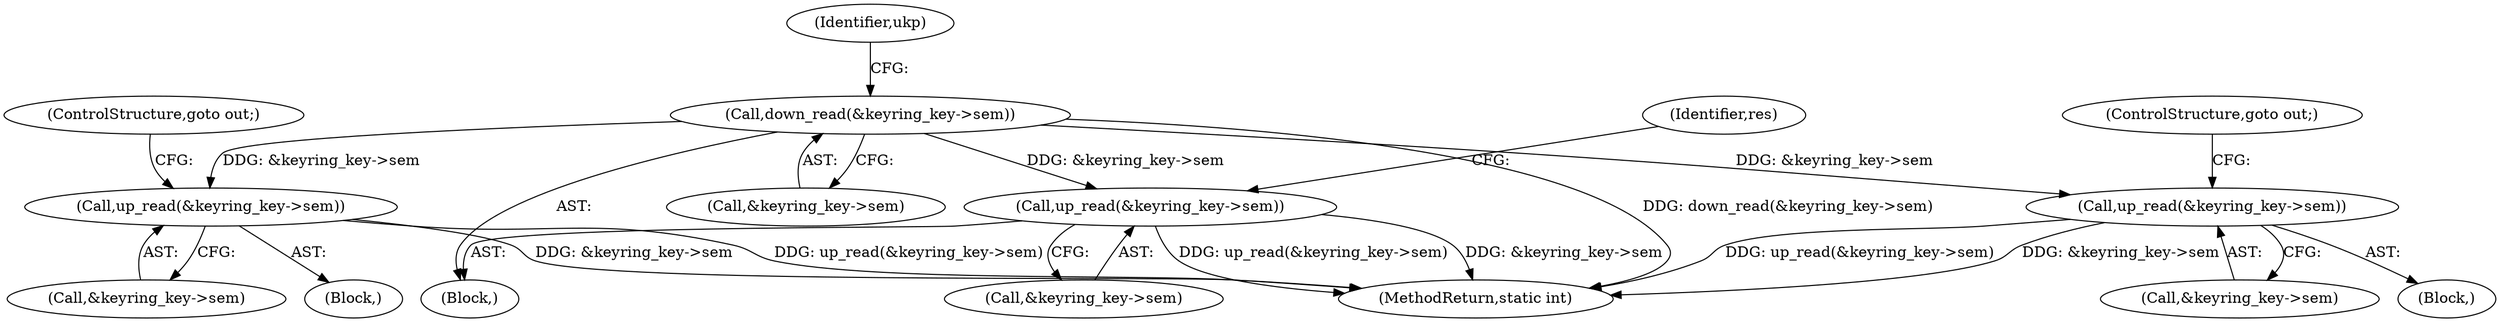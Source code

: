 digraph "0_linux_1b53cf9815bb4744958d41f3795d5d5a1d365e2d_4@API" {
"1000155" [label="(Call,down_read(&keyring_key->sem))"];
"1000176" [label="(Call,up_read(&keyring_key->sem))"];
"1000204" [label="(Call,up_read(&keyring_key->sem))"];
"1000220" [label="(Call,up_read(&keyring_key->sem))"];
"1000209" [label="(ControlStructure,goto out;)"];
"1000204" [label="(Call,up_read(&keyring_key->sem))"];
"1000205" [label="(Call,&keyring_key->sem)"];
"1000161" [label="(Identifier,ukp)"];
"1000155" [label="(Call,down_read(&keyring_key->sem))"];
"1000177" [label="(Call,&keyring_key->sem)"];
"1000176" [label="(Call,up_read(&keyring_key->sem))"];
"1000226" [label="(Identifier,res)"];
"1000156" [label="(Call,&keyring_key->sem)"];
"1000105" [label="(Block,)"];
"1000181" [label="(ControlStructure,goto out;)"];
"1000220" [label="(Call,up_read(&keyring_key->sem))"];
"1000221" [label="(Call,&keyring_key->sem)"];
"1000240" [label="(MethodReturn,static int)"];
"1000171" [label="(Block,)"];
"1000199" [label="(Block,)"];
"1000155" -> "1000105"  [label="AST: "];
"1000155" -> "1000156"  [label="CFG: "];
"1000156" -> "1000155"  [label="AST: "];
"1000161" -> "1000155"  [label="CFG: "];
"1000155" -> "1000240"  [label="DDG: down_read(&keyring_key->sem)"];
"1000155" -> "1000176"  [label="DDG: &keyring_key->sem"];
"1000155" -> "1000204"  [label="DDG: &keyring_key->sem"];
"1000155" -> "1000220"  [label="DDG: &keyring_key->sem"];
"1000176" -> "1000171"  [label="AST: "];
"1000176" -> "1000177"  [label="CFG: "];
"1000177" -> "1000176"  [label="AST: "];
"1000181" -> "1000176"  [label="CFG: "];
"1000176" -> "1000240"  [label="DDG: up_read(&keyring_key->sem)"];
"1000176" -> "1000240"  [label="DDG: &keyring_key->sem"];
"1000204" -> "1000199"  [label="AST: "];
"1000204" -> "1000205"  [label="CFG: "];
"1000205" -> "1000204"  [label="AST: "];
"1000209" -> "1000204"  [label="CFG: "];
"1000204" -> "1000240"  [label="DDG: &keyring_key->sem"];
"1000204" -> "1000240"  [label="DDG: up_read(&keyring_key->sem)"];
"1000220" -> "1000105"  [label="AST: "];
"1000220" -> "1000221"  [label="CFG: "];
"1000221" -> "1000220"  [label="AST: "];
"1000226" -> "1000220"  [label="CFG: "];
"1000220" -> "1000240"  [label="DDG: &keyring_key->sem"];
"1000220" -> "1000240"  [label="DDG: up_read(&keyring_key->sem)"];
}
